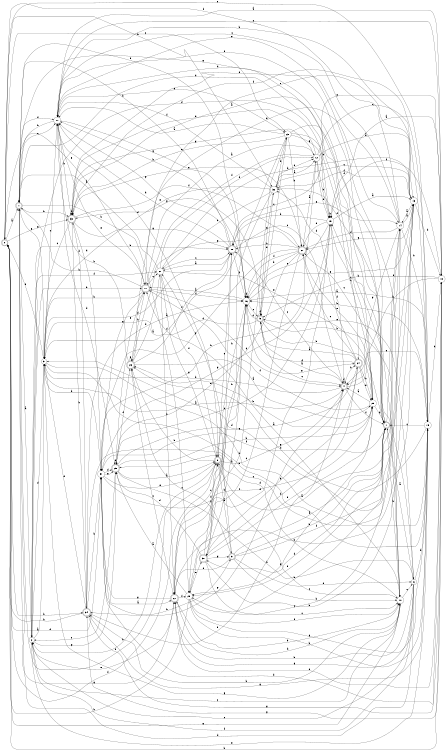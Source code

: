 digraph n28_7 {
__start0 [label="" shape="none"];

rankdir=LR;
size="8,5";

s0 [style="rounded,filled", color="black", fillcolor="white" shape="doublecircle", label="0"];
s1 [style="rounded,filled", color="black", fillcolor="white" shape="doublecircle", label="1"];
s2 [style="filled", color="black", fillcolor="white" shape="circle", label="2"];
s3 [style="filled", color="black", fillcolor="white" shape="circle", label="3"];
s4 [style="rounded,filled", color="black", fillcolor="white" shape="doublecircle", label="4"];
s5 [style="rounded,filled", color="black", fillcolor="white" shape="doublecircle", label="5"];
s6 [style="filled", color="black", fillcolor="white" shape="circle", label="6"];
s7 [style="rounded,filled", color="black", fillcolor="white" shape="doublecircle", label="7"];
s8 [style="rounded,filled", color="black", fillcolor="white" shape="doublecircle", label="8"];
s9 [style="rounded,filled", color="black", fillcolor="white" shape="doublecircle", label="9"];
s10 [style="filled", color="black", fillcolor="white" shape="circle", label="10"];
s11 [style="rounded,filled", color="black", fillcolor="white" shape="doublecircle", label="11"];
s12 [style="filled", color="black", fillcolor="white" shape="circle", label="12"];
s13 [style="filled", color="black", fillcolor="white" shape="circle", label="13"];
s14 [style="filled", color="black", fillcolor="white" shape="circle", label="14"];
s15 [style="filled", color="black", fillcolor="white" shape="circle", label="15"];
s16 [style="filled", color="black", fillcolor="white" shape="circle", label="16"];
s17 [style="filled", color="black", fillcolor="white" shape="circle", label="17"];
s18 [style="filled", color="black", fillcolor="white" shape="circle", label="18"];
s19 [style="filled", color="black", fillcolor="white" shape="circle", label="19"];
s20 [style="rounded,filled", color="black", fillcolor="white" shape="doublecircle", label="20"];
s21 [style="filled", color="black", fillcolor="white" shape="circle", label="21"];
s22 [style="rounded,filled", color="black", fillcolor="white" shape="doublecircle", label="22"];
s23 [style="filled", color="black", fillcolor="white" shape="circle", label="23"];
s24 [style="rounded,filled", color="black", fillcolor="white" shape="doublecircle", label="24"];
s25 [style="filled", color="black", fillcolor="white" shape="circle", label="25"];
s26 [style="rounded,filled", color="black", fillcolor="white" shape="doublecircle", label="26"];
s27 [style="rounded,filled", color="black", fillcolor="white" shape="doublecircle", label="27"];
s28 [style="filled", color="black", fillcolor="white" shape="circle", label="28"];
s29 [style="rounded,filled", color="black", fillcolor="white" shape="doublecircle", label="29"];
s30 [style="rounded,filled", color="black", fillcolor="white" shape="doublecircle", label="30"];
s31 [style="filled", color="black", fillcolor="white" shape="circle", label="31"];
s32 [style="filled", color="black", fillcolor="white" shape="circle", label="32"];
s33 [style="rounded,filled", color="black", fillcolor="white" shape="doublecircle", label="33"];
s34 [style="rounded,filled", color="black", fillcolor="white" shape="doublecircle", label="34"];
s0 -> s1 [label="a"];
s0 -> s34 [label="b"];
s0 -> s23 [label="c"];
s0 -> s31 [label="d"];
s0 -> s11 [label="e"];
s0 -> s8 [label="f"];
s0 -> s33 [label="g"];
s0 -> s32 [label="h"];
s1 -> s2 [label="a"];
s1 -> s33 [label="b"];
s1 -> s17 [label="c"];
s1 -> s25 [label="d"];
s1 -> s16 [label="e"];
s1 -> s17 [label="f"];
s1 -> s22 [label="g"];
s1 -> s28 [label="h"];
s2 -> s3 [label="a"];
s2 -> s20 [label="b"];
s2 -> s10 [label="c"];
s2 -> s19 [label="d"];
s2 -> s15 [label="e"];
s2 -> s21 [label="f"];
s2 -> s29 [label="g"];
s2 -> s11 [label="h"];
s3 -> s4 [label="a"];
s3 -> s15 [label="b"];
s3 -> s17 [label="c"];
s3 -> s2 [label="d"];
s3 -> s1 [label="e"];
s3 -> s0 [label="f"];
s3 -> s10 [label="g"];
s3 -> s15 [label="h"];
s4 -> s5 [label="a"];
s4 -> s24 [label="b"];
s4 -> s20 [label="c"];
s4 -> s4 [label="d"];
s4 -> s15 [label="e"];
s4 -> s7 [label="f"];
s4 -> s34 [label="g"];
s4 -> s3 [label="h"];
s5 -> s3 [label="a"];
s5 -> s6 [label="b"];
s5 -> s4 [label="c"];
s5 -> s16 [label="d"];
s5 -> s32 [label="e"];
s5 -> s5 [label="f"];
s5 -> s33 [label="g"];
s5 -> s25 [label="h"];
s6 -> s7 [label="a"];
s6 -> s22 [label="b"];
s6 -> s2 [label="c"];
s6 -> s1 [label="d"];
s6 -> s5 [label="e"];
s6 -> s2 [label="f"];
s6 -> s22 [label="g"];
s6 -> s15 [label="h"];
s7 -> s8 [label="a"];
s7 -> s19 [label="b"];
s7 -> s27 [label="c"];
s7 -> s30 [label="d"];
s7 -> s28 [label="e"];
s7 -> s14 [label="f"];
s7 -> s1 [label="g"];
s7 -> s10 [label="h"];
s8 -> s9 [label="a"];
s8 -> s2 [label="b"];
s8 -> s10 [label="c"];
s8 -> s17 [label="d"];
s8 -> s20 [label="e"];
s8 -> s1 [label="f"];
s8 -> s4 [label="g"];
s8 -> s26 [label="h"];
s9 -> s7 [label="a"];
s9 -> s10 [label="b"];
s9 -> s26 [label="c"];
s9 -> s6 [label="d"];
s9 -> s22 [label="e"];
s9 -> s14 [label="f"];
s9 -> s21 [label="g"];
s9 -> s7 [label="h"];
s10 -> s11 [label="a"];
s10 -> s34 [label="b"];
s10 -> s6 [label="c"];
s10 -> s29 [label="d"];
s10 -> s17 [label="e"];
s10 -> s32 [label="f"];
s10 -> s0 [label="g"];
s10 -> s22 [label="h"];
s11 -> s12 [label="a"];
s11 -> s1 [label="b"];
s11 -> s21 [label="c"];
s11 -> s4 [label="d"];
s11 -> s17 [label="e"];
s11 -> s16 [label="f"];
s11 -> s31 [label="g"];
s11 -> s3 [label="h"];
s12 -> s13 [label="a"];
s12 -> s19 [label="b"];
s12 -> s15 [label="c"];
s12 -> s33 [label="d"];
s12 -> s19 [label="e"];
s12 -> s11 [label="f"];
s12 -> s33 [label="g"];
s12 -> s31 [label="h"];
s13 -> s14 [label="a"];
s13 -> s18 [label="b"];
s13 -> s32 [label="c"];
s13 -> s3 [label="d"];
s13 -> s11 [label="e"];
s13 -> s32 [label="f"];
s13 -> s27 [label="g"];
s13 -> s17 [label="h"];
s14 -> s13 [label="a"];
s14 -> s15 [label="b"];
s14 -> s17 [label="c"];
s14 -> s27 [label="d"];
s14 -> s33 [label="e"];
s14 -> s0 [label="f"];
s14 -> s4 [label="g"];
s14 -> s28 [label="h"];
s15 -> s16 [label="a"];
s15 -> s18 [label="b"];
s15 -> s7 [label="c"];
s15 -> s26 [label="d"];
s15 -> s0 [label="e"];
s15 -> s33 [label="f"];
s15 -> s34 [label="g"];
s15 -> s16 [label="h"];
s16 -> s11 [label="a"];
s16 -> s17 [label="b"];
s16 -> s5 [label="c"];
s16 -> s16 [label="d"];
s16 -> s13 [label="e"];
s16 -> s22 [label="f"];
s16 -> s24 [label="g"];
s16 -> s8 [label="h"];
s17 -> s18 [label="a"];
s17 -> s1 [label="b"];
s17 -> s18 [label="c"];
s17 -> s29 [label="d"];
s17 -> s23 [label="e"];
s17 -> s7 [label="f"];
s17 -> s16 [label="g"];
s17 -> s33 [label="h"];
s18 -> s19 [label="a"];
s18 -> s0 [label="b"];
s18 -> s5 [label="c"];
s18 -> s31 [label="d"];
s18 -> s20 [label="e"];
s18 -> s19 [label="f"];
s18 -> s34 [label="g"];
s18 -> s4 [label="h"];
s19 -> s13 [label="a"];
s19 -> s20 [label="b"];
s19 -> s29 [label="c"];
s19 -> s27 [label="d"];
s19 -> s16 [label="e"];
s19 -> s4 [label="f"];
s19 -> s31 [label="g"];
s19 -> s19 [label="h"];
s20 -> s21 [label="a"];
s20 -> s1 [label="b"];
s20 -> s4 [label="c"];
s20 -> s3 [label="d"];
s20 -> s14 [label="e"];
s20 -> s16 [label="f"];
s20 -> s17 [label="g"];
s20 -> s17 [label="h"];
s21 -> s1 [label="a"];
s21 -> s22 [label="b"];
s21 -> s20 [label="c"];
s21 -> s12 [label="d"];
s21 -> s7 [label="e"];
s21 -> s8 [label="f"];
s21 -> s8 [label="g"];
s21 -> s13 [label="h"];
s22 -> s23 [label="a"];
s22 -> s10 [label="b"];
s22 -> s16 [label="c"];
s22 -> s18 [label="d"];
s22 -> s2 [label="e"];
s22 -> s28 [label="f"];
s22 -> s31 [label="g"];
s22 -> s13 [label="h"];
s23 -> s17 [label="a"];
s23 -> s24 [label="b"];
s23 -> s5 [label="c"];
s23 -> s3 [label="d"];
s23 -> s33 [label="e"];
s23 -> s10 [label="f"];
s23 -> s19 [label="g"];
s23 -> s27 [label="h"];
s24 -> s5 [label="a"];
s24 -> s25 [label="b"];
s24 -> s27 [label="c"];
s24 -> s32 [label="d"];
s24 -> s25 [label="e"];
s24 -> s16 [label="f"];
s24 -> s30 [label="g"];
s24 -> s30 [label="h"];
s25 -> s4 [label="a"];
s25 -> s26 [label="b"];
s25 -> s19 [label="c"];
s25 -> s17 [label="d"];
s25 -> s27 [label="e"];
s25 -> s11 [label="f"];
s25 -> s28 [label="g"];
s25 -> s7 [label="h"];
s26 -> s25 [label="a"];
s26 -> s17 [label="b"];
s26 -> s22 [label="c"];
s26 -> s21 [label="d"];
s26 -> s14 [label="e"];
s26 -> s20 [label="f"];
s26 -> s26 [label="g"];
s26 -> s11 [label="h"];
s27 -> s12 [label="a"];
s27 -> s20 [label="b"];
s27 -> s28 [label="c"];
s27 -> s31 [label="d"];
s27 -> s29 [label="e"];
s27 -> s16 [label="f"];
s27 -> s26 [label="g"];
s27 -> s16 [label="h"];
s28 -> s29 [label="a"];
s28 -> s0 [label="b"];
s28 -> s14 [label="c"];
s28 -> s19 [label="d"];
s28 -> s30 [label="e"];
s28 -> s10 [label="f"];
s28 -> s15 [label="g"];
s28 -> s15 [label="h"];
s29 -> s8 [label="a"];
s29 -> s25 [label="b"];
s29 -> s2 [label="c"];
s29 -> s29 [label="d"];
s29 -> s11 [label="e"];
s29 -> s26 [label="f"];
s29 -> s24 [label="g"];
s29 -> s6 [label="h"];
s30 -> s20 [label="a"];
s30 -> s16 [label="b"];
s30 -> s10 [label="c"];
s30 -> s29 [label="d"];
s30 -> s25 [label="e"];
s30 -> s8 [label="f"];
s30 -> s9 [label="g"];
s30 -> s13 [label="h"];
s31 -> s22 [label="a"];
s31 -> s3 [label="b"];
s31 -> s25 [label="c"];
s31 -> s29 [label="d"];
s31 -> s8 [label="e"];
s31 -> s7 [label="f"];
s31 -> s29 [label="g"];
s31 -> s9 [label="h"];
s32 -> s12 [label="a"];
s32 -> s28 [label="b"];
s32 -> s21 [label="c"];
s32 -> s12 [label="d"];
s32 -> s3 [label="e"];
s32 -> s17 [label="f"];
s32 -> s5 [label="g"];
s32 -> s23 [label="h"];
s33 -> s7 [label="a"];
s33 -> s34 [label="b"];
s33 -> s3 [label="c"];
s33 -> s31 [label="d"];
s33 -> s27 [label="e"];
s33 -> s27 [label="f"];
s33 -> s20 [label="g"];
s33 -> s33 [label="h"];
s34 -> s16 [label="a"];
s34 -> s31 [label="b"];
s34 -> s13 [label="c"];
s34 -> s3 [label="d"];
s34 -> s4 [label="e"];
s34 -> s33 [label="f"];
s34 -> s18 [label="g"];
s34 -> s0 [label="h"];

}